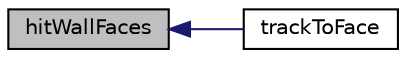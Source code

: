 digraph "hitWallFaces"
{
  bgcolor="transparent";
  edge [fontname="Helvetica",fontsize="10",labelfontname="Helvetica",labelfontsize="10"];
  node [fontname="Helvetica",fontsize="10",shape=record];
  rankdir="LR";
  Node2396 [label="hitWallFaces",height=0.2,width=0.4,color="black", fillcolor="grey75", style="filled", fontcolor="black"];
  Node2396 -> Node2397 [dir="back",color="midnightblue",fontsize="10",style="solid",fontname="Helvetica"];
  Node2397 [label="trackToFace",height=0.2,width=0.4,color="black",URL="$a24721.html#a843767f232f5b61884dcd757558591e0"];
}
